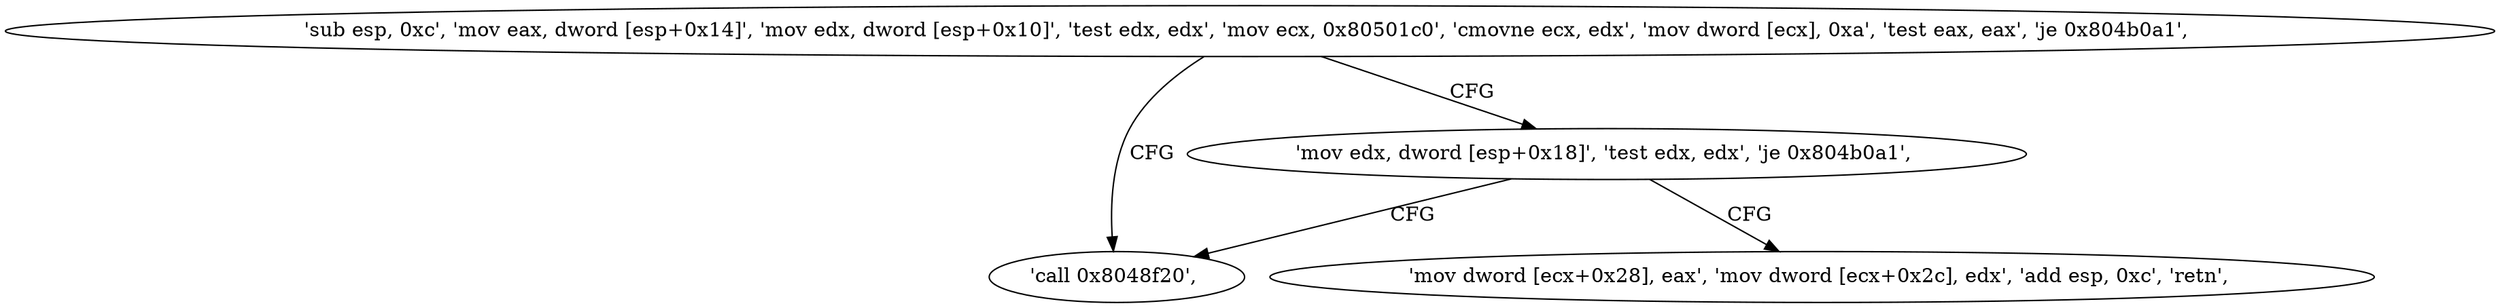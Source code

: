 digraph "func" {
"134525040" [label = "'sub esp, 0xc', 'mov eax, dword [esp+0x14]', 'mov edx, dword [esp+0x10]', 'test edx, edx', 'mov ecx, 0x80501c0', 'cmovne ecx, edx', 'mov dword [ecx], 0xa', 'test eax, eax', 'je 0x804b0a1', " ]
"134525089" [label = "'call 0x8048f20', " ]
"134525071" [label = "'mov edx, dword [esp+0x18]', 'test edx, edx', 'je 0x804b0a1', " ]
"134525079" [label = "'mov dword [ecx+0x28], eax', 'mov dword [ecx+0x2c], edx', 'add esp, 0xc', 'retn', " ]
"134525040" -> "134525089" [ label = "CFG" ]
"134525040" -> "134525071" [ label = "CFG" ]
"134525071" -> "134525089" [ label = "CFG" ]
"134525071" -> "134525079" [ label = "CFG" ]
}

